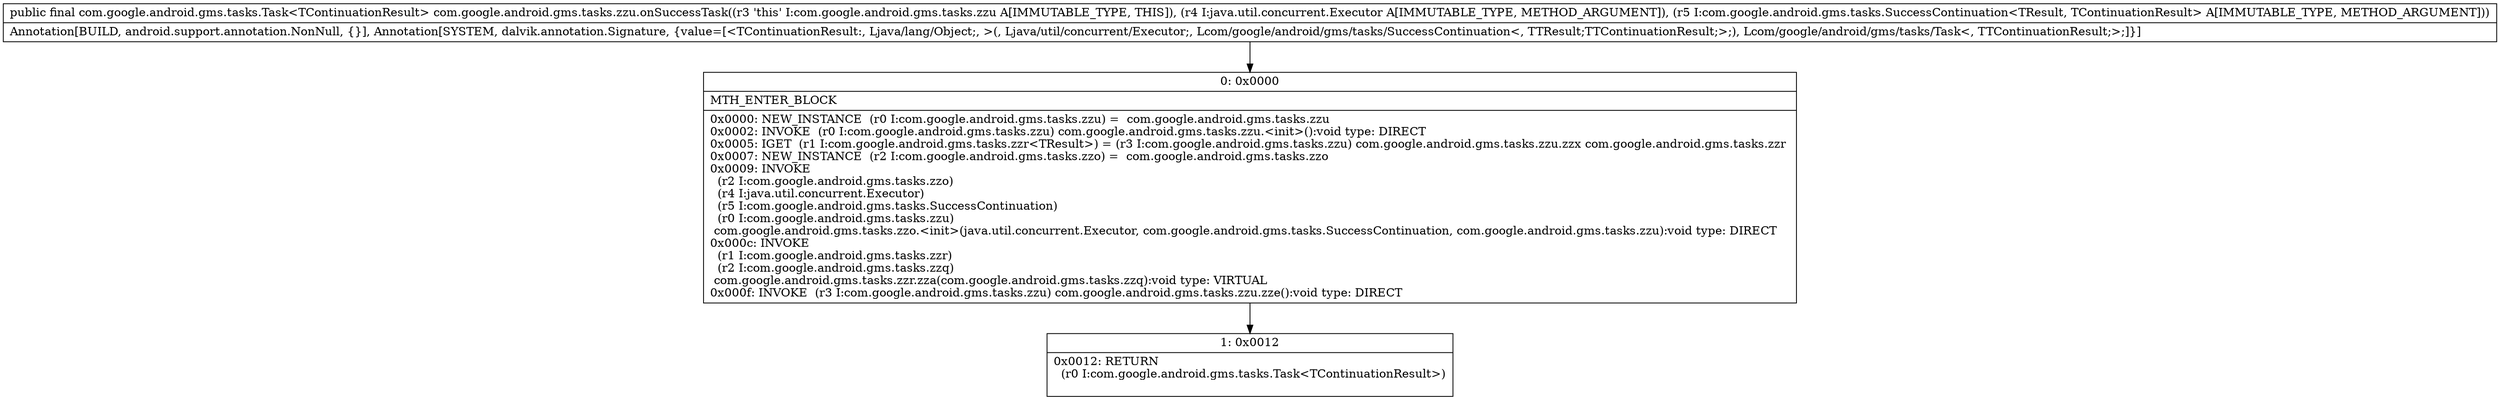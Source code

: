 digraph "CFG forcom.google.android.gms.tasks.zzu.onSuccessTask(Ljava\/util\/concurrent\/Executor;Lcom\/google\/android\/gms\/tasks\/SuccessContinuation;)Lcom\/google\/android\/gms\/tasks\/Task;" {
Node_0 [shape=record,label="{0\:\ 0x0000|MTH_ENTER_BLOCK\l|0x0000: NEW_INSTANCE  (r0 I:com.google.android.gms.tasks.zzu) =  com.google.android.gms.tasks.zzu \l0x0002: INVOKE  (r0 I:com.google.android.gms.tasks.zzu) com.google.android.gms.tasks.zzu.\<init\>():void type: DIRECT \l0x0005: IGET  (r1 I:com.google.android.gms.tasks.zzr\<TResult\>) = (r3 I:com.google.android.gms.tasks.zzu) com.google.android.gms.tasks.zzu.zzx com.google.android.gms.tasks.zzr \l0x0007: NEW_INSTANCE  (r2 I:com.google.android.gms.tasks.zzo) =  com.google.android.gms.tasks.zzo \l0x0009: INVOKE  \l  (r2 I:com.google.android.gms.tasks.zzo)\l  (r4 I:java.util.concurrent.Executor)\l  (r5 I:com.google.android.gms.tasks.SuccessContinuation)\l  (r0 I:com.google.android.gms.tasks.zzu)\l com.google.android.gms.tasks.zzo.\<init\>(java.util.concurrent.Executor, com.google.android.gms.tasks.SuccessContinuation, com.google.android.gms.tasks.zzu):void type: DIRECT \l0x000c: INVOKE  \l  (r1 I:com.google.android.gms.tasks.zzr)\l  (r2 I:com.google.android.gms.tasks.zzq)\l com.google.android.gms.tasks.zzr.zza(com.google.android.gms.tasks.zzq):void type: VIRTUAL \l0x000f: INVOKE  (r3 I:com.google.android.gms.tasks.zzu) com.google.android.gms.tasks.zzu.zze():void type: DIRECT \l}"];
Node_1 [shape=record,label="{1\:\ 0x0012|0x0012: RETURN  \l  (r0 I:com.google.android.gms.tasks.Task\<TContinuationResult\>)\l \l}"];
MethodNode[shape=record,label="{public final com.google.android.gms.tasks.Task\<TContinuationResult\> com.google.android.gms.tasks.zzu.onSuccessTask((r3 'this' I:com.google.android.gms.tasks.zzu A[IMMUTABLE_TYPE, THIS]), (r4 I:java.util.concurrent.Executor A[IMMUTABLE_TYPE, METHOD_ARGUMENT]), (r5 I:com.google.android.gms.tasks.SuccessContinuation\<TResult, TContinuationResult\> A[IMMUTABLE_TYPE, METHOD_ARGUMENT]))  | Annotation[BUILD, android.support.annotation.NonNull, \{\}], Annotation[SYSTEM, dalvik.annotation.Signature, \{value=[\<TContinuationResult:, Ljava\/lang\/Object;, \>(, Ljava\/util\/concurrent\/Executor;, Lcom\/google\/android\/gms\/tasks\/SuccessContinuation\<, TTResult;TTContinuationResult;\>;), Lcom\/google\/android\/gms\/tasks\/Task\<, TTContinuationResult;\>;]\}]\l}"];
MethodNode -> Node_0;
Node_0 -> Node_1;
}

